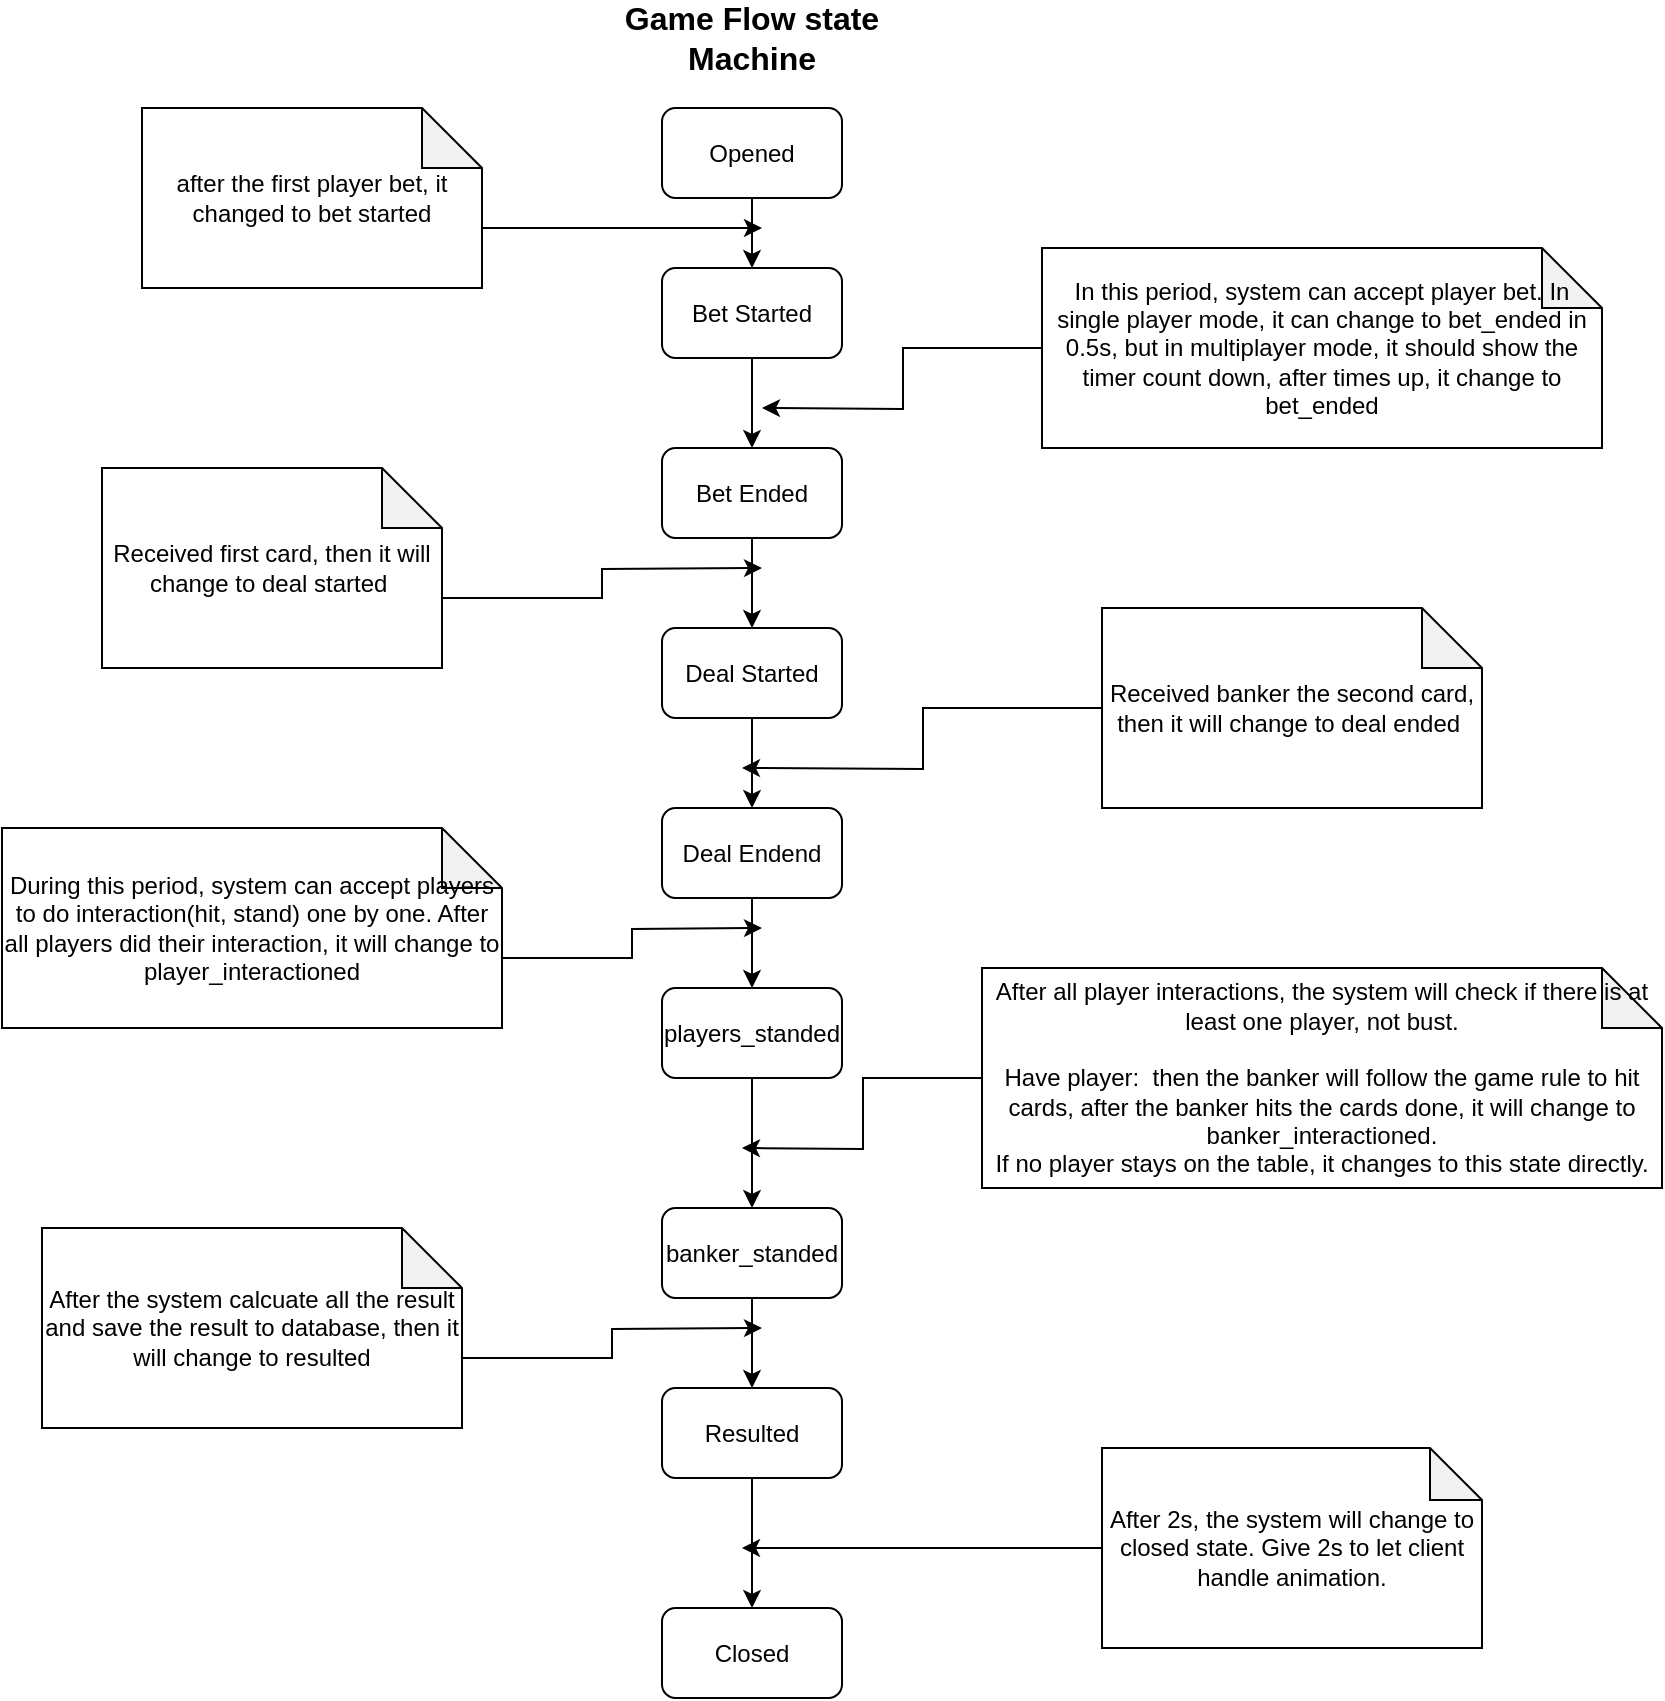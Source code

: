 <mxfile version="22.0.4" type="device">
  <diagram name="Page-1" id="CO7KEho-Hl7rEbGbKwKy">
    <mxGraphModel dx="954" dy="585" grid="1" gridSize="10" guides="1" tooltips="1" connect="1" arrows="1" fold="1" page="1" pageScale="1" pageWidth="850" pageHeight="1100" math="0" shadow="0">
      <root>
        <mxCell id="0" />
        <mxCell id="1" parent="0" />
        <mxCell id="zWW6qGMwEGNfqiaWWx32-9" style="edgeStyle=orthogonalEdgeStyle;rounded=0;orthogonalLoop=1;jettySize=auto;html=1;exitX=0.5;exitY=1;exitDx=0;exitDy=0;entryX=0.5;entryY=0;entryDx=0;entryDy=0;" parent="1" source="zWW6qGMwEGNfqiaWWx32-2" target="zWW6qGMwEGNfqiaWWx32-3" edge="1">
          <mxGeometry relative="1" as="geometry" />
        </mxCell>
        <mxCell id="zWW6qGMwEGNfqiaWWx32-2" value="Opened" style="rounded=1;whiteSpace=wrap;html=1;" parent="1" vertex="1">
          <mxGeometry x="350" y="70" width="90" height="45" as="geometry" />
        </mxCell>
        <mxCell id="zWW6qGMwEGNfqiaWWx32-10" style="edgeStyle=orthogonalEdgeStyle;rounded=0;orthogonalLoop=1;jettySize=auto;html=1;exitX=0.5;exitY=1;exitDx=0;exitDy=0;entryX=0.5;entryY=0;entryDx=0;entryDy=0;" parent="1" source="zWW6qGMwEGNfqiaWWx32-3" target="zWW6qGMwEGNfqiaWWx32-4" edge="1">
          <mxGeometry relative="1" as="geometry" />
        </mxCell>
        <mxCell id="zWW6qGMwEGNfqiaWWx32-3" value="Bet Started" style="rounded=1;whiteSpace=wrap;html=1;" parent="1" vertex="1">
          <mxGeometry x="350" y="150" width="90" height="45" as="geometry" />
        </mxCell>
        <mxCell id="zWW6qGMwEGNfqiaWWx32-11" style="edgeStyle=orthogonalEdgeStyle;rounded=0;orthogonalLoop=1;jettySize=auto;html=1;exitX=0.5;exitY=1;exitDx=0;exitDy=0;entryX=0.5;entryY=0;entryDx=0;entryDy=0;" parent="1" source="zWW6qGMwEGNfqiaWWx32-4" target="zWW6qGMwEGNfqiaWWx32-5" edge="1">
          <mxGeometry relative="1" as="geometry" />
        </mxCell>
        <mxCell id="zWW6qGMwEGNfqiaWWx32-4" value="Bet Ended" style="rounded=1;whiteSpace=wrap;html=1;" parent="1" vertex="1">
          <mxGeometry x="350" y="240" width="90" height="45" as="geometry" />
        </mxCell>
        <mxCell id="zWW6qGMwEGNfqiaWWx32-12" style="edgeStyle=orthogonalEdgeStyle;rounded=0;orthogonalLoop=1;jettySize=auto;html=1;exitX=0.5;exitY=1;exitDx=0;exitDy=0;" parent="1" source="zWW6qGMwEGNfqiaWWx32-5" target="zWW6qGMwEGNfqiaWWx32-6" edge="1">
          <mxGeometry relative="1" as="geometry" />
        </mxCell>
        <mxCell id="zWW6qGMwEGNfqiaWWx32-5" value="Deal Started" style="rounded=1;whiteSpace=wrap;html=1;" parent="1" vertex="1">
          <mxGeometry x="350" y="330" width="90" height="45" as="geometry" />
        </mxCell>
        <mxCell id="zWW6qGMwEGNfqiaWWx32-28" style="edgeStyle=orthogonalEdgeStyle;rounded=0;orthogonalLoop=1;jettySize=auto;html=1;exitX=0.5;exitY=1;exitDx=0;exitDy=0;entryX=0.5;entryY=0;entryDx=0;entryDy=0;" parent="1" source="zWW6qGMwEGNfqiaWWx32-6" target="zWW6qGMwEGNfqiaWWx32-26" edge="1">
          <mxGeometry relative="1" as="geometry" />
        </mxCell>
        <mxCell id="zWW6qGMwEGNfqiaWWx32-6" value="Deal Endend" style="rounded=1;whiteSpace=wrap;html=1;" parent="1" vertex="1">
          <mxGeometry x="350" y="420" width="90" height="45" as="geometry" />
        </mxCell>
        <mxCell id="zWW6qGMwEGNfqiaWWx32-14" style="edgeStyle=orthogonalEdgeStyle;rounded=0;orthogonalLoop=1;jettySize=auto;html=1;exitX=0.5;exitY=1;exitDx=0;exitDy=0;entryX=0.5;entryY=0;entryDx=0;entryDy=0;" parent="1" source="zWW6qGMwEGNfqiaWWx32-7" target="zWW6qGMwEGNfqiaWWx32-8" edge="1">
          <mxGeometry relative="1" as="geometry" />
        </mxCell>
        <mxCell id="zWW6qGMwEGNfqiaWWx32-7" value="Resulted" style="rounded=1;whiteSpace=wrap;html=1;" parent="1" vertex="1">
          <mxGeometry x="350" y="710" width="90" height="45" as="geometry" />
        </mxCell>
        <mxCell id="zWW6qGMwEGNfqiaWWx32-8" value="Closed" style="rounded=1;whiteSpace=wrap;html=1;" parent="1" vertex="1">
          <mxGeometry x="350" y="820" width="90" height="45" as="geometry" />
        </mxCell>
        <mxCell id="zWW6qGMwEGNfqiaWWx32-18" style="edgeStyle=orthogonalEdgeStyle;rounded=0;orthogonalLoop=1;jettySize=auto;html=1;exitX=0;exitY=0;exitDx=80;exitDy=60;exitPerimeter=0;" parent="1" source="zWW6qGMwEGNfqiaWWx32-16" edge="1">
          <mxGeometry relative="1" as="geometry">
            <mxPoint x="400" y="130" as="targetPoint" />
          </mxGeometry>
        </mxCell>
        <mxCell id="zWW6qGMwEGNfqiaWWx32-16" value="after the first player bet, it changed to bet started" style="shape=note;whiteSpace=wrap;html=1;backgroundOutline=1;darkOpacity=0.05;" parent="1" vertex="1">
          <mxGeometry x="90" y="70" width="170" height="90" as="geometry" />
        </mxCell>
        <mxCell id="zWW6qGMwEGNfqiaWWx32-20" style="edgeStyle=orthogonalEdgeStyle;rounded=0;orthogonalLoop=1;jettySize=auto;html=1;exitX=0;exitY=0.5;exitDx=0;exitDy=0;exitPerimeter=0;" parent="1" source="zWW6qGMwEGNfqiaWWx32-19" edge="1">
          <mxGeometry relative="1" as="geometry">
            <mxPoint x="400" y="220" as="targetPoint" />
          </mxGeometry>
        </mxCell>
        <mxCell id="zWW6qGMwEGNfqiaWWx32-19" value="In this period, system can accept player bet. In single player mode, it can change to bet_ended in 0.5s, but in multiplayer mode, it should show the timer count down, after times up, it change to bet_ended" style="shape=note;whiteSpace=wrap;html=1;backgroundOutline=1;darkOpacity=0.05;" parent="1" vertex="1">
          <mxGeometry x="540" y="140" width="280" height="100" as="geometry" />
        </mxCell>
        <mxCell id="zWW6qGMwEGNfqiaWWx32-22" style="edgeStyle=orthogonalEdgeStyle;rounded=0;orthogonalLoop=1;jettySize=auto;html=1;exitX=0;exitY=0;exitDx=170;exitDy=65;exitPerimeter=0;" parent="1" source="zWW6qGMwEGNfqiaWWx32-21" edge="1">
          <mxGeometry relative="1" as="geometry">
            <mxPoint x="400" y="300" as="targetPoint" />
          </mxGeometry>
        </mxCell>
        <mxCell id="zWW6qGMwEGNfqiaWWx32-21" value="Received first card, then it will change to deal started&amp;nbsp;" style="shape=note;whiteSpace=wrap;html=1;backgroundOutline=1;darkOpacity=0.05;" parent="1" vertex="1">
          <mxGeometry x="70" y="250" width="170" height="100" as="geometry" />
        </mxCell>
        <mxCell id="zWW6qGMwEGNfqiaWWx32-24" style="edgeStyle=orthogonalEdgeStyle;rounded=0;orthogonalLoop=1;jettySize=auto;html=1;exitX=0;exitY=0.5;exitDx=0;exitDy=0;exitPerimeter=0;" parent="1" source="zWW6qGMwEGNfqiaWWx32-23" edge="1">
          <mxGeometry relative="1" as="geometry">
            <mxPoint x="390" y="400" as="targetPoint" />
          </mxGeometry>
        </mxCell>
        <mxCell id="zWW6qGMwEGNfqiaWWx32-23" value="Received banker the second card, then it will change to deal ended&amp;nbsp;" style="shape=note;whiteSpace=wrap;html=1;backgroundOutline=1;darkOpacity=0.05;" parent="1" vertex="1">
          <mxGeometry x="570" y="320" width="190" height="100" as="geometry" />
        </mxCell>
        <mxCell id="zWW6qGMwEGNfqiaWWx32-29" style="edgeStyle=orthogonalEdgeStyle;rounded=0;orthogonalLoop=1;jettySize=auto;html=1;exitX=0;exitY=0;exitDx=250;exitDy=65;exitPerimeter=0;" parent="1" source="zWW6qGMwEGNfqiaWWx32-25" edge="1">
          <mxGeometry relative="1" as="geometry">
            <mxPoint x="400" y="480" as="targetPoint" />
          </mxGeometry>
        </mxCell>
        <mxCell id="zWW6qGMwEGNfqiaWWx32-25" value="During this period, system can accept players to do interaction(hit, stand) one by one. After all players did their interaction, it will change to player_interactioned" style="shape=note;whiteSpace=wrap;html=1;backgroundOutline=1;darkOpacity=0.05;" parent="1" vertex="1">
          <mxGeometry x="20" y="430" width="250" height="100" as="geometry" />
        </mxCell>
        <mxCell id="zWW6qGMwEGNfqiaWWx32-30" style="edgeStyle=orthogonalEdgeStyle;rounded=0;orthogonalLoop=1;jettySize=auto;html=1;exitX=0.5;exitY=1;exitDx=0;exitDy=0;entryX=0.5;entryY=0;entryDx=0;entryDy=0;" parent="1" source="zWW6qGMwEGNfqiaWWx32-26" target="zWW6qGMwEGNfqiaWWx32-27" edge="1">
          <mxGeometry relative="1" as="geometry" />
        </mxCell>
        <mxCell id="zWW6qGMwEGNfqiaWWx32-26" value="players_standed" style="rounded=1;whiteSpace=wrap;html=1;" parent="1" vertex="1">
          <mxGeometry x="350" y="510" width="90" height="45" as="geometry" />
        </mxCell>
        <mxCell id="zWW6qGMwEGNfqiaWWx32-34" style="edgeStyle=orthogonalEdgeStyle;rounded=0;orthogonalLoop=1;jettySize=auto;html=1;exitX=0.5;exitY=1;exitDx=0;exitDy=0;entryX=0.5;entryY=0;entryDx=0;entryDy=0;" parent="1" source="zWW6qGMwEGNfqiaWWx32-27" target="zWW6qGMwEGNfqiaWWx32-7" edge="1">
          <mxGeometry relative="1" as="geometry" />
        </mxCell>
        <mxCell id="zWW6qGMwEGNfqiaWWx32-27" value="banker_standed" style="rounded=1;whiteSpace=wrap;html=1;" parent="1" vertex="1">
          <mxGeometry x="350" y="620" width="90" height="45" as="geometry" />
        </mxCell>
        <mxCell id="zWW6qGMwEGNfqiaWWx32-33" style="edgeStyle=orthogonalEdgeStyle;rounded=0;orthogonalLoop=1;jettySize=auto;html=1;exitX=0;exitY=0.5;exitDx=0;exitDy=0;exitPerimeter=0;" parent="1" source="zWW6qGMwEGNfqiaWWx32-31" edge="1">
          <mxGeometry relative="1" as="geometry">
            <mxPoint x="390" y="590" as="targetPoint" />
          </mxGeometry>
        </mxCell>
        <mxCell id="zWW6qGMwEGNfqiaWWx32-31" value="After all player interactions, the system will check if there is at least one player, not bust.&lt;br&gt;&lt;br&gt;Have player:&amp;nbsp; then the banker will follow the game rule to hit cards, after the banker hits the cards done, it will change to banker_interactioned. &lt;br&gt;If no player stays on the table, it changes to this state directly.&lt;br&gt;" style="shape=note;whiteSpace=wrap;html=1;backgroundOutline=1;darkOpacity=0.05;" parent="1" vertex="1">
          <mxGeometry x="510" y="500" width="340" height="110" as="geometry" />
        </mxCell>
        <mxCell id="zWW6qGMwEGNfqiaWWx32-36" style="edgeStyle=orthogonalEdgeStyle;rounded=0;orthogonalLoop=1;jettySize=auto;html=1;exitX=0;exitY=0.5;exitDx=0;exitDy=0;exitPerimeter=0;" parent="1" source="zWW6qGMwEGNfqiaWWx32-35" edge="1">
          <mxGeometry relative="1" as="geometry">
            <mxPoint x="390" y="790" as="targetPoint" />
          </mxGeometry>
        </mxCell>
        <mxCell id="zWW6qGMwEGNfqiaWWx32-35" value="After 2s, the system will change to closed state. Give 2s to let client handle animation." style="shape=note;whiteSpace=wrap;html=1;backgroundOutline=1;darkOpacity=0.05;size=26;" parent="1" vertex="1">
          <mxGeometry x="570" y="740" width="190" height="100" as="geometry" />
        </mxCell>
        <mxCell id="zWW6qGMwEGNfqiaWWx32-38" style="edgeStyle=orthogonalEdgeStyle;rounded=0;orthogonalLoop=1;jettySize=auto;html=1;exitX=0;exitY=0;exitDx=210;exitDy=65;exitPerimeter=0;" parent="1" source="zWW6qGMwEGNfqiaWWx32-37" edge="1">
          <mxGeometry relative="1" as="geometry">
            <mxPoint x="400" y="680" as="targetPoint" />
          </mxGeometry>
        </mxCell>
        <mxCell id="zWW6qGMwEGNfqiaWWx32-37" value="After the system calcuate all the result and save the result to database, then it will change to resulted" style="shape=note;whiteSpace=wrap;html=1;backgroundOutline=1;darkOpacity=0.05;" parent="1" vertex="1">
          <mxGeometry x="40" y="630" width="210" height="100" as="geometry" />
        </mxCell>
        <mxCell id="zWW6qGMwEGNfqiaWWx32-39" value="Game Flow state Machine" style="text;html=1;strokeColor=none;fillColor=none;align=center;verticalAlign=middle;whiteSpace=wrap;rounded=0;fontStyle=1;fontSize=16;" parent="1" vertex="1">
          <mxGeometry x="315" y="20" width="160" height="30" as="geometry" />
        </mxCell>
      </root>
    </mxGraphModel>
  </diagram>
</mxfile>
